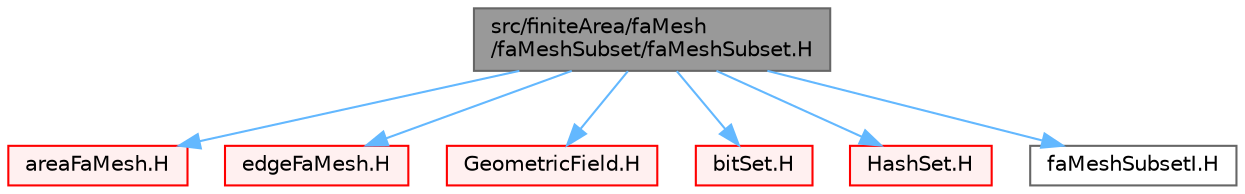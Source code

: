 digraph "src/finiteArea/faMesh/faMeshSubset/faMeshSubset.H"
{
 // LATEX_PDF_SIZE
  bgcolor="transparent";
  edge [fontname=Helvetica,fontsize=10,labelfontname=Helvetica,labelfontsize=10];
  node [fontname=Helvetica,fontsize=10,shape=box,height=0.2,width=0.4];
  Node1 [id="Node000001",label="src/finiteArea/faMesh\l/faMeshSubset/faMeshSubset.H",height=0.2,width=0.4,color="gray40", fillcolor="grey60", style="filled", fontcolor="black",tooltip=" "];
  Node1 -> Node2 [id="edge1_Node000001_Node000002",color="steelblue1",style="solid",tooltip=" "];
  Node2 [id="Node000002",label="areaFaMesh.H",height=0.2,width=0.4,color="red", fillcolor="#FFF0F0", style="filled",URL="$areaFaMesh_8H.html",tooltip=" "];
  Node1 -> Node353 [id="edge2_Node000001_Node000353",color="steelblue1",style="solid",tooltip=" "];
  Node353 [id="Node000353",label="edgeFaMesh.H",height=0.2,width=0.4,color="red", fillcolor="#FFF0F0", style="filled",URL="$edgeFaMesh_8H.html",tooltip=" "];
  Node1 -> Node354 [id="edge3_Node000001_Node000354",color="steelblue1",style="solid",tooltip=" "];
  Node354 [id="Node000354",label="GeometricField.H",height=0.2,width=0.4,color="red", fillcolor="#FFF0F0", style="filled",URL="$GeometricField_8H.html",tooltip=" "];
  Node1 -> Node193 [id="edge4_Node000001_Node000193",color="steelblue1",style="solid",tooltip=" "];
  Node193 [id="Node000193",label="bitSet.H",height=0.2,width=0.4,color="red", fillcolor="#FFF0F0", style="filled",URL="$bitSet_8H.html",tooltip=" "];
  Node1 -> Node87 [id="edge5_Node000001_Node000087",color="steelblue1",style="solid",tooltip=" "];
  Node87 [id="Node000087",label="HashSet.H",height=0.2,width=0.4,color="red", fillcolor="#FFF0F0", style="filled",URL="$HashSet_8H.html",tooltip=" "];
  Node1 -> Node372 [id="edge6_Node000001_Node000372",color="steelblue1",style="solid",tooltip=" "];
  Node372 [id="Node000372",label="faMeshSubsetI.H",height=0.2,width=0.4,color="grey40", fillcolor="white", style="filled",URL="$faMeshSubsetI_8H.html",tooltip=" "];
}
